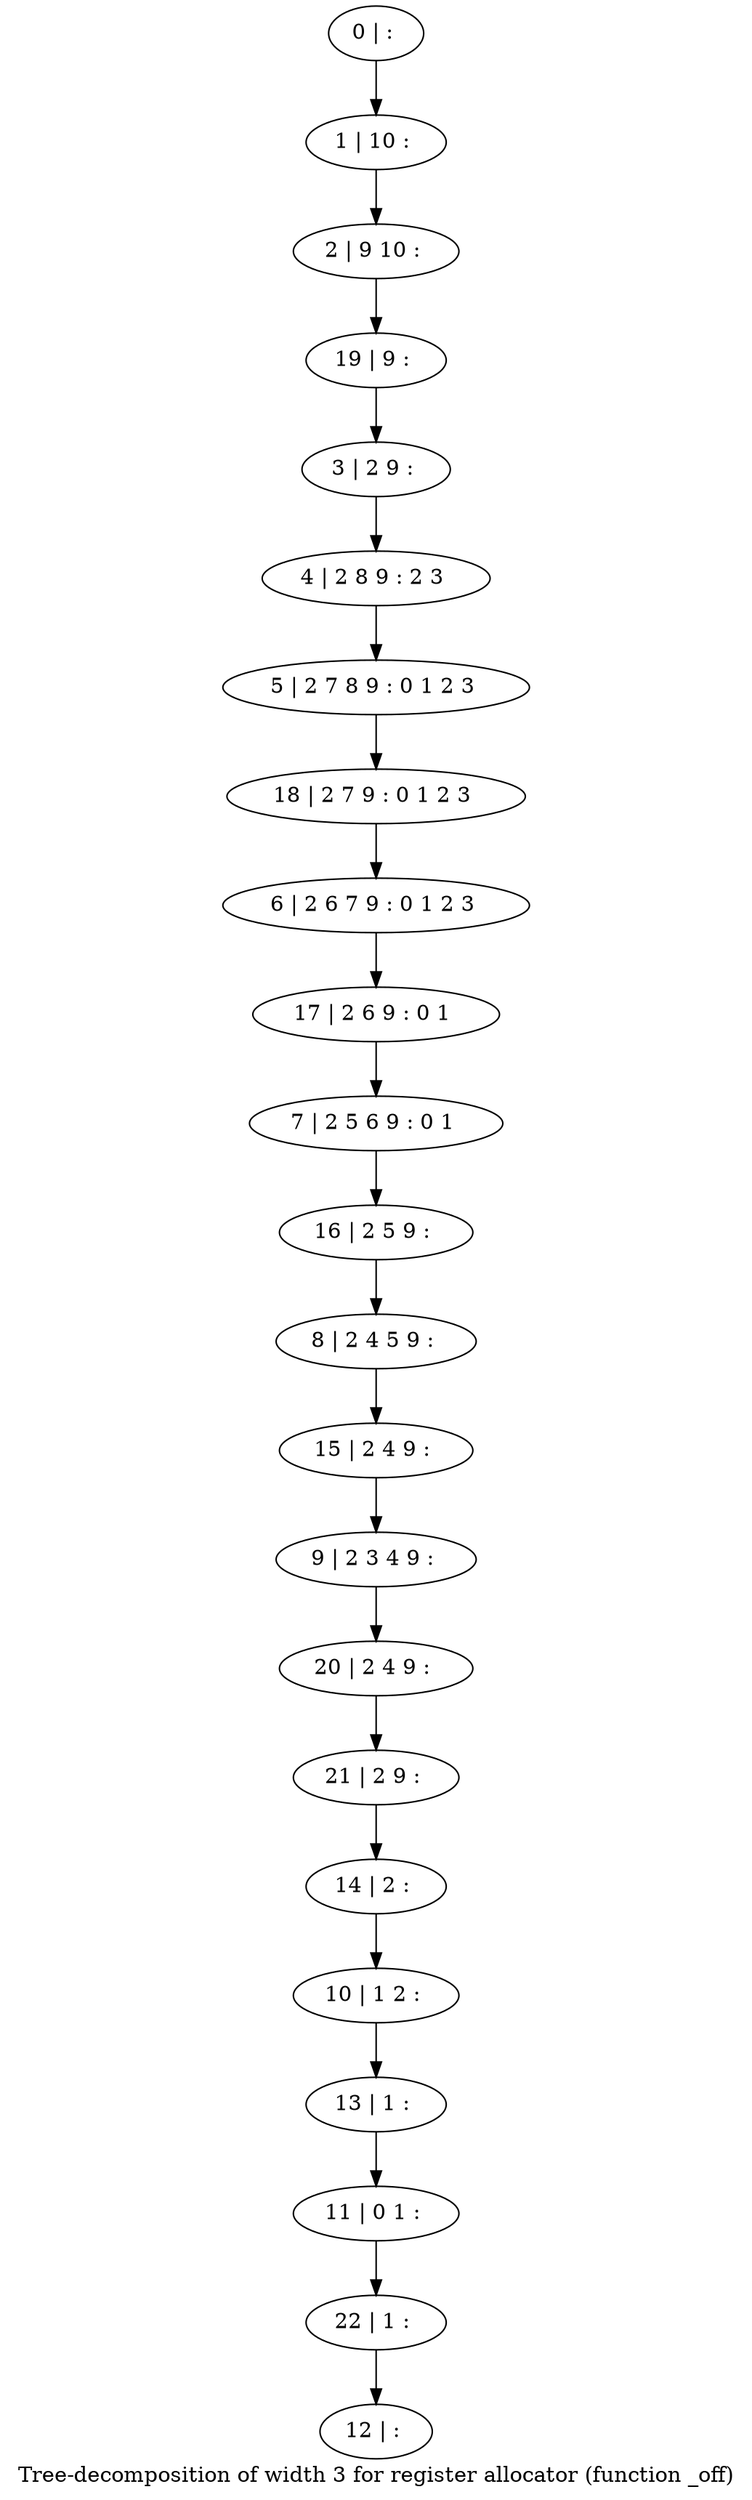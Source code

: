 digraph G {
graph [label="Tree-decomposition of width 3 for register allocator (function _off)"]
0[label="0 | : "];
1[label="1 | 10 : "];
2[label="2 | 9 10 : "];
3[label="3 | 2 9 : "];
4[label="4 | 2 8 9 : 2 3 "];
5[label="5 | 2 7 8 9 : 0 1 2 3 "];
6[label="6 | 2 6 7 9 : 0 1 2 3 "];
7[label="7 | 2 5 6 9 : 0 1 "];
8[label="8 | 2 4 5 9 : "];
9[label="9 | 2 3 4 9 : "];
10[label="10 | 1 2 : "];
11[label="11 | 0 1 : "];
12[label="12 | : "];
13[label="13 | 1 : "];
14[label="14 | 2 : "];
15[label="15 | 2 4 9 : "];
16[label="16 | 2 5 9 : "];
17[label="17 | 2 6 9 : 0 1 "];
18[label="18 | 2 7 9 : 0 1 2 3 "];
19[label="19 | 9 : "];
20[label="20 | 2 4 9 : "];
21[label="21 | 2 9 : "];
22[label="22 | 1 : "];
0->1 ;
1->2 ;
3->4 ;
4->5 ;
13->11 ;
10->13 ;
14->10 ;
15->9 ;
8->15 ;
16->8 ;
7->16 ;
17->7 ;
6->17 ;
18->6 ;
5->18 ;
19->3 ;
2->19 ;
9->20 ;
21->14 ;
20->21 ;
22->12 ;
11->22 ;
}
